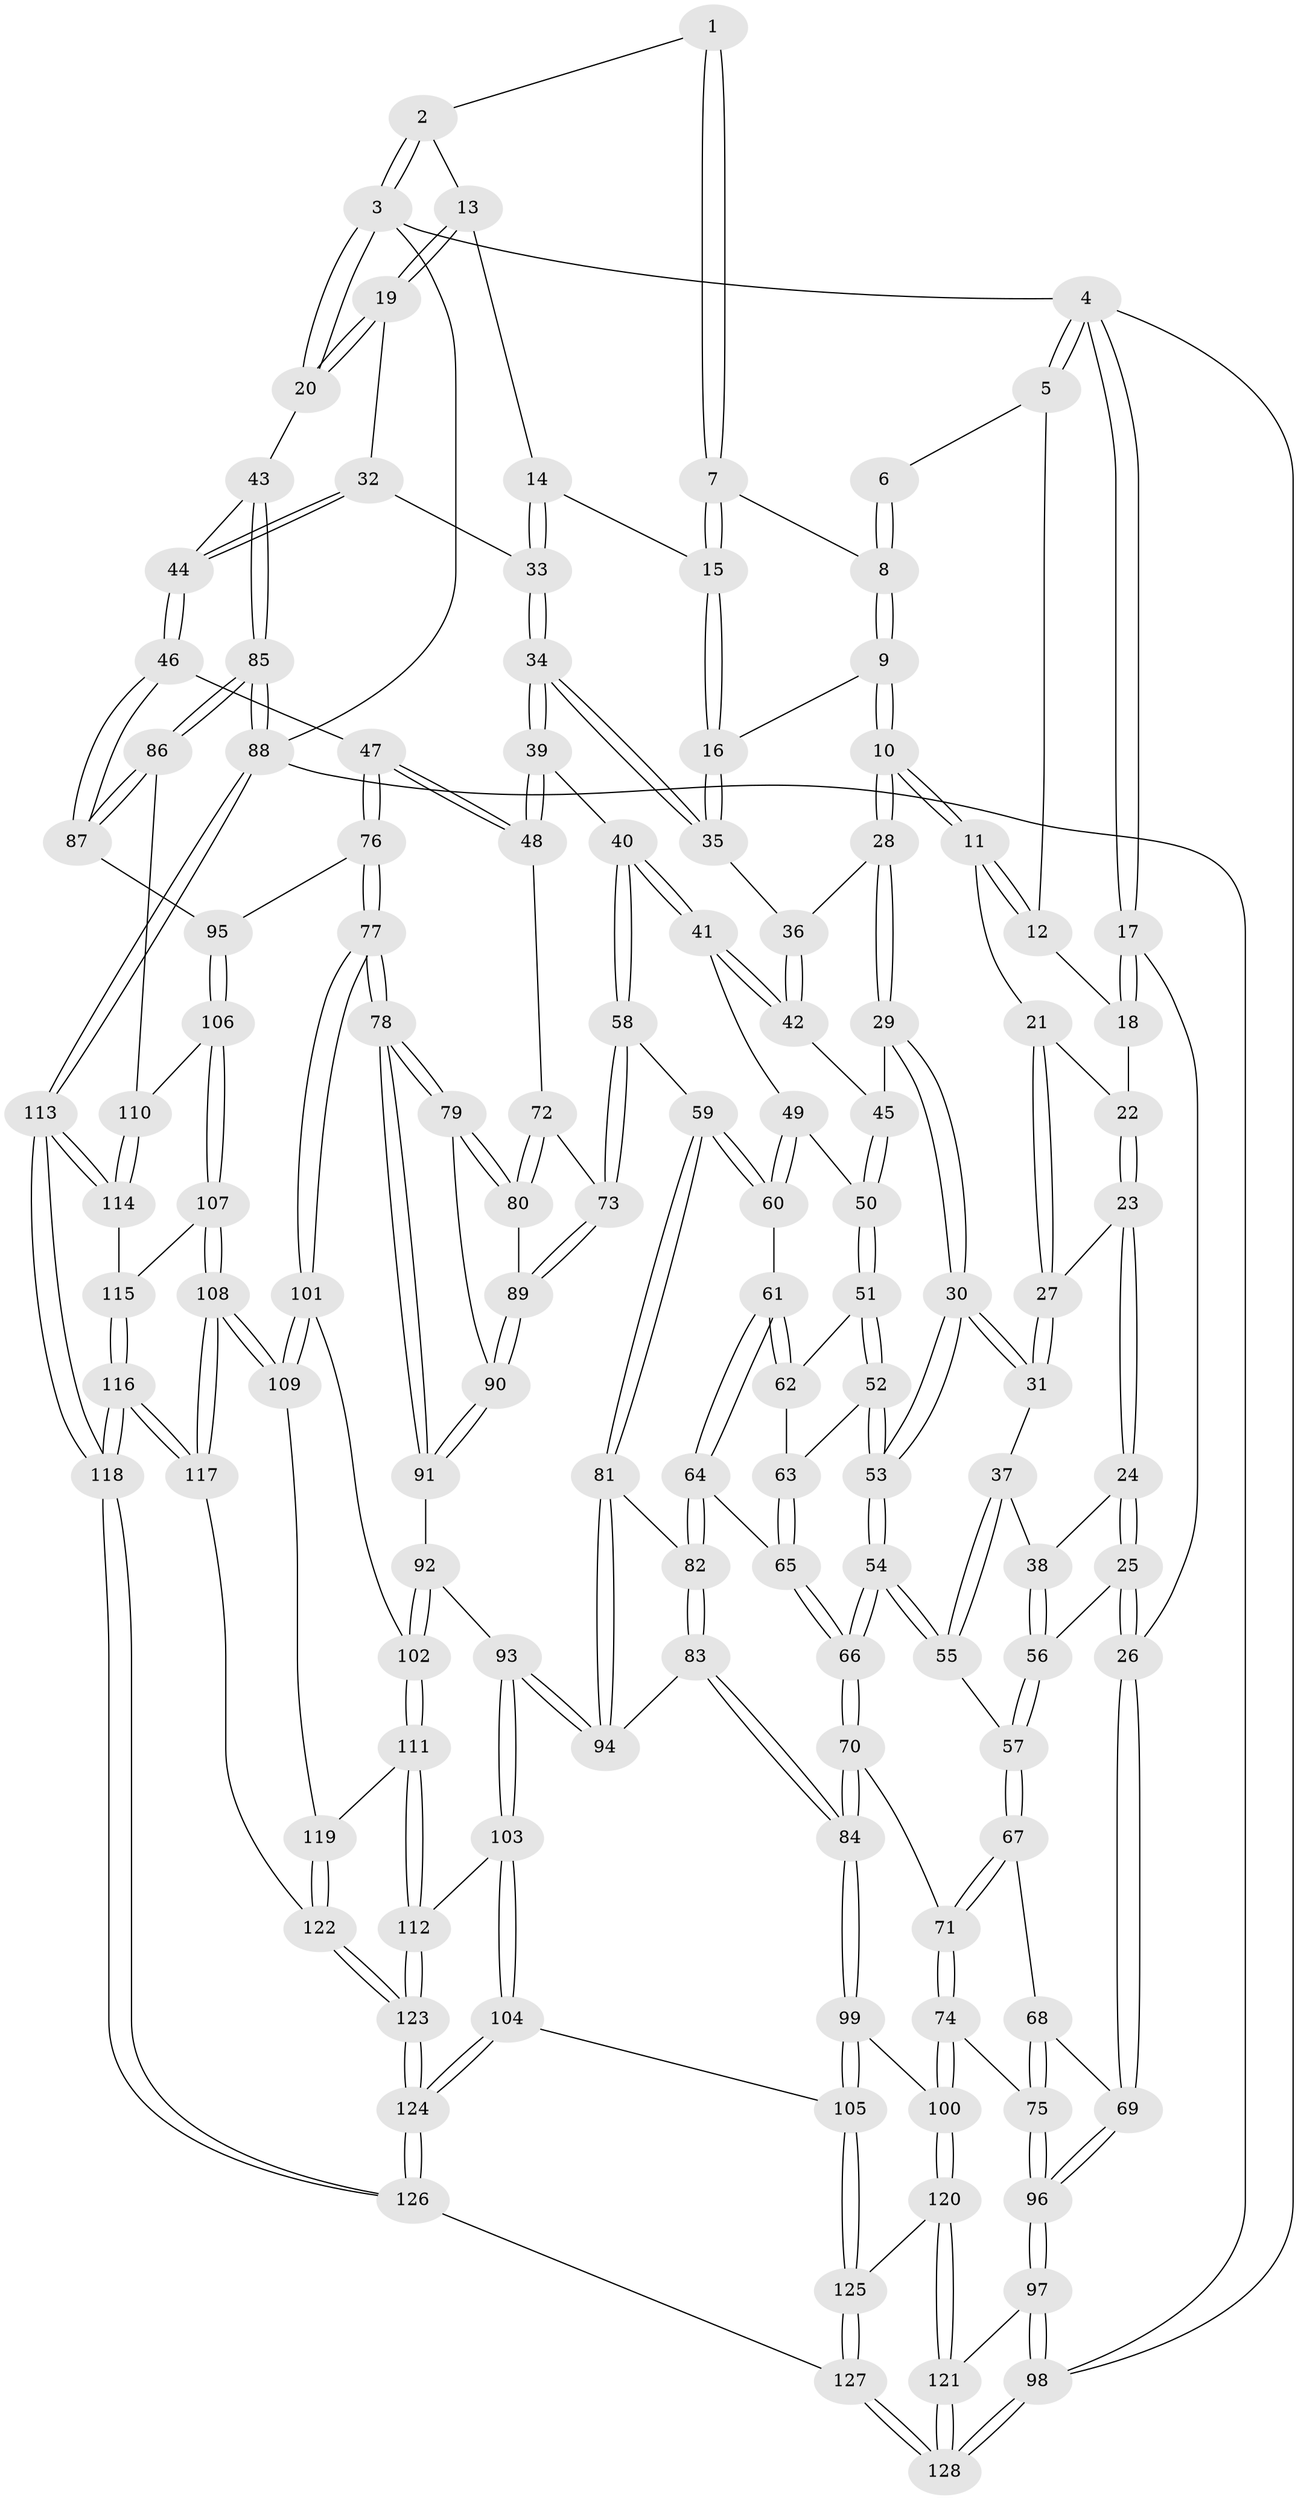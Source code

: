 // Generated by graph-tools (version 1.1) at 2025/27/03/09/25 03:27:05]
// undirected, 128 vertices, 317 edges
graph export_dot {
graph [start="1"]
  node [color=gray90,style=filled];
  1 [pos="+0.7265131895275785+0"];
  2 [pos="+0.7504607955528577+0"];
  3 [pos="+1+0"];
  4 [pos="+0+0"];
  5 [pos="+0.26752776830248476+0"];
  6 [pos="+0.4482905959028024+0"];
  7 [pos="+0.5633398082037063+0.072071853640616"];
  8 [pos="+0.4749919532542374+0.0004163637926477638"];
  9 [pos="+0.45103746581202336+0.11498643945205037"];
  10 [pos="+0.3603397593189811+0.17016812710225498"];
  11 [pos="+0.27508376512945115+0.0602753369774817"];
  12 [pos="+0.24700319255270284+0"];
  13 [pos="+0.7583824654961708+0"];
  14 [pos="+0.6939559878373524+0.10456709379064523"];
  15 [pos="+0.5821964824896106+0.13535795782412788"];
  16 [pos="+0.566181977290272+0.1505936804922504"];
  17 [pos="+0+0.08672225722884544"];
  18 [pos="+0.06454559746867154+0.09376171131764545"];
  19 [pos="+0.8949411044657439+0.12692936196669324"];
  20 [pos="+1+0.12532129053563792"];
  21 [pos="+0.19402649043341344+0.13756965152428055"];
  22 [pos="+0.09383004257195136+0.12602854640154038"];
  23 [pos="+0.10925499960932132+0.22337877398777164"];
  24 [pos="+0+0.2800369092892542"];
  25 [pos="+0+0.27139295112550077"];
  26 [pos="+0+0.24261198268277592"];
  27 [pos="+0.178270339253573+0.24796625768034994"];
  28 [pos="+0.3585516947882184+0.23038129969496315"];
  29 [pos="+0.3355348489510979+0.27290779670536386"];
  30 [pos="+0.27494678293478697+0.3127291829030184"];
  31 [pos="+0.2109138921827272+0.287874426696591"];
  32 [pos="+0.8116848040085837+0.24284942821959696"];
  33 [pos="+0.7662501694488817+0.260654329442162"];
  34 [pos="+0.7151829996206337+0.3504980164834666"];
  35 [pos="+0.5590817840092057+0.2568617488555904"];
  36 [pos="+0.5516501093570145+0.25948306849393726"];
  37 [pos="+0.09885587184677912+0.3519792851138303"];
  38 [pos="+0.09456384693365767+0.3526464793119338"];
  39 [pos="+0.7159655246168767+0.36510000652589747"];
  40 [pos="+0.6112228239545965+0.41056648196666157"];
  41 [pos="+0.5016240066974615+0.38173462888785564"];
  42 [pos="+0.49526930403596475+0.3513841959427987"];
  43 [pos="+1+0.23171905086585678"];
  44 [pos="+1+0.31328553683363586"];
  45 [pos="+0.3890206495493158+0.32305943257177505"];
  46 [pos="+0.8835083805322642+0.45453206761692944"];
  47 [pos="+0.8007241466998989+0.4469623921186513"];
  48 [pos="+0.7369035820178323+0.4017692784679451"];
  49 [pos="+0.49295231824472946+0.3948030177952453"];
  50 [pos="+0.424067250771394+0.4123632906074638"];
  51 [pos="+0.42126018749709304+0.4208072350416421"];
  52 [pos="+0.28785326254233523+0.3887366894937941"];
  53 [pos="+0.2693098957094255+0.37122737013349705"];
  54 [pos="+0.22364507029945627+0.4427982927759854"];
  55 [pos="+0.16947510877117733+0.43301238158718947"];
  56 [pos="+0.06868310579040195+0.45051732798413957"];
  57 [pos="+0.07052402569546708+0.45970435110792224"];
  58 [pos="+0.5324963575291104+0.5002688801499185"];
  59 [pos="+0.5096878985677491+0.4987315799739696"];
  60 [pos="+0.5020828335452966+0.49271115443974856"];
  61 [pos="+0.42186185573410534+0.4750885969143427"];
  62 [pos="+0.41998161867819717+0.4285315189224382"];
  63 [pos="+0.3196695060652832+0.4237418120092228"];
  64 [pos="+0.3844872601066462+0.501288743864608"];
  65 [pos="+0.3627191255988824+0.4901418756960694"];
  66 [pos="+0.2217246684217953+0.5380662721669768"];
  67 [pos="+0.06312983268770117+0.48352706745703455"];
  68 [pos="+0.057365378884482156+0.48628943079729786"];
  69 [pos="+0+0.47470772850500176"];
  70 [pos="+0.21262083008185548+0.5684252261591441"];
  71 [pos="+0.17017341797659874+0.577689653725627"];
  72 [pos="+0.7094235079451453+0.4510185474708508"];
  73 [pos="+0.5566716053813198+0.5283286720627384"];
  74 [pos="+0.044866533305932606+0.6964871033753495"];
  75 [pos="+0+0.6896149167597008"];
  76 [pos="+0.789731535723523+0.6434063165986331"];
  77 [pos="+0.7141576673919077+0.6662019657828899"];
  78 [pos="+0.6859357606592132+0.6382227765775884"];
  79 [pos="+0.6685323169851992+0.5606455210290572"];
  80 [pos="+0.6680281420969756+0.5361524286559115"];
  81 [pos="+0.4732184728088721+0.5653823351990993"];
  82 [pos="+0.38447498127080976+0.5086784472385898"];
  83 [pos="+0.3644302087513269+0.6152149336891304"];
  84 [pos="+0.29798581528773493+0.6486934712131964"];
  85 [pos="+1+0.600693465254929"];
  86 [pos="+1+0.5997448525842503"];
  87 [pos="+0.9383126005127499+0.5124530055225145"];
  88 [pos="+1+1"];
  89 [pos="+0.5616417479849718+0.5355186911183861"];
  90 [pos="+0.5664280569063935+0.5885299303727719"];
  91 [pos="+0.561313372925972+0.6276390285366772"];
  92 [pos="+0.5483651665444115+0.6390770744278426"];
  93 [pos="+0.49472940226305456+0.6627865276213165"];
  94 [pos="+0.4575745715816939+0.6297559392339868"];
  95 [pos="+0.8037983316831361+0.649926163757278"];
  96 [pos="+0+0.7190050502546316"];
  97 [pos="+0+0.832861807302172"];
  98 [pos="+0+1"];
  99 [pos="+0.29576110458893884+0.6900907350141688"];
  100 [pos="+0.13950320440129113+0.7876253419173557"];
  101 [pos="+0.6954676080115352+0.7126099582630537"];
  102 [pos="+0.6423105593177785+0.7506113014492914"];
  103 [pos="+0.48821661542207057+0.7632746669653157"];
  104 [pos="+0.40241287084892874+0.8256458330593451"];
  105 [pos="+0.381399283139231+0.8260791320178228"];
  106 [pos="+0.8481783801404839+0.6785264919506883"];
  107 [pos="+0.8458945210296228+0.7388090407300305"];
  108 [pos="+0.8076067478382019+0.8585150371400521"];
  109 [pos="+0.7918453130867734+0.8470185488942263"];
  110 [pos="+0.9614314041327058+0.6594121653021168"];
  111 [pos="+0.6268969074575483+0.7701557222190127"];
  112 [pos="+0.5823210599974132+0.7929787566345864"];
  113 [pos="+1+1"];
  114 [pos="+0.9561173321742107+0.7283318548722001"];
  115 [pos="+0.9348196075146203+0.7840792779104145"];
  116 [pos="+0.9511367451655449+0.9831378493333541"];
  117 [pos="+0.8186845851887068+0.8849950765542625"];
  118 [pos="+1+1"];
  119 [pos="+0.6811440399255688+0.8340082848926895"];
  120 [pos="+0.1576983767586451+0.8818175983861346"];
  121 [pos="+0.13679161756822233+0.9417843912397396"];
  122 [pos="+0.6249553314398171+0.9659793136285721"];
  123 [pos="+0.6009643249007603+0.9823062899023983"];
  124 [pos="+0.5726474661716084+1"];
  125 [pos="+0.3749082497706655+0.8325658714992329"];
  126 [pos="+0.5559533632586992+1"];
  127 [pos="+0.26753471317740113+1"];
  128 [pos="+0.22093626663481772+1"];
  1 -- 2;
  1 -- 7;
  1 -- 7;
  2 -- 3;
  2 -- 3;
  2 -- 13;
  3 -- 4;
  3 -- 20;
  3 -- 20;
  3 -- 88;
  4 -- 5;
  4 -- 5;
  4 -- 17;
  4 -- 17;
  4 -- 98;
  5 -- 6;
  5 -- 12;
  6 -- 8;
  6 -- 8;
  7 -- 8;
  7 -- 15;
  7 -- 15;
  8 -- 9;
  8 -- 9;
  9 -- 10;
  9 -- 10;
  9 -- 16;
  10 -- 11;
  10 -- 11;
  10 -- 28;
  10 -- 28;
  11 -- 12;
  11 -- 12;
  11 -- 21;
  12 -- 18;
  13 -- 14;
  13 -- 19;
  13 -- 19;
  14 -- 15;
  14 -- 33;
  14 -- 33;
  15 -- 16;
  15 -- 16;
  16 -- 35;
  16 -- 35;
  17 -- 18;
  17 -- 18;
  17 -- 26;
  18 -- 22;
  19 -- 20;
  19 -- 20;
  19 -- 32;
  20 -- 43;
  21 -- 22;
  21 -- 27;
  21 -- 27;
  22 -- 23;
  22 -- 23;
  23 -- 24;
  23 -- 24;
  23 -- 27;
  24 -- 25;
  24 -- 25;
  24 -- 38;
  25 -- 26;
  25 -- 26;
  25 -- 56;
  26 -- 69;
  26 -- 69;
  27 -- 31;
  27 -- 31;
  28 -- 29;
  28 -- 29;
  28 -- 36;
  29 -- 30;
  29 -- 30;
  29 -- 45;
  30 -- 31;
  30 -- 31;
  30 -- 53;
  30 -- 53;
  31 -- 37;
  32 -- 33;
  32 -- 44;
  32 -- 44;
  33 -- 34;
  33 -- 34;
  34 -- 35;
  34 -- 35;
  34 -- 39;
  34 -- 39;
  35 -- 36;
  36 -- 42;
  36 -- 42;
  37 -- 38;
  37 -- 55;
  37 -- 55;
  38 -- 56;
  38 -- 56;
  39 -- 40;
  39 -- 48;
  39 -- 48;
  40 -- 41;
  40 -- 41;
  40 -- 58;
  40 -- 58;
  41 -- 42;
  41 -- 42;
  41 -- 49;
  42 -- 45;
  43 -- 44;
  43 -- 85;
  43 -- 85;
  44 -- 46;
  44 -- 46;
  45 -- 50;
  45 -- 50;
  46 -- 47;
  46 -- 87;
  46 -- 87;
  47 -- 48;
  47 -- 48;
  47 -- 76;
  47 -- 76;
  48 -- 72;
  49 -- 50;
  49 -- 60;
  49 -- 60;
  50 -- 51;
  50 -- 51;
  51 -- 52;
  51 -- 52;
  51 -- 62;
  52 -- 53;
  52 -- 53;
  52 -- 63;
  53 -- 54;
  53 -- 54;
  54 -- 55;
  54 -- 55;
  54 -- 66;
  54 -- 66;
  55 -- 57;
  56 -- 57;
  56 -- 57;
  57 -- 67;
  57 -- 67;
  58 -- 59;
  58 -- 73;
  58 -- 73;
  59 -- 60;
  59 -- 60;
  59 -- 81;
  59 -- 81;
  60 -- 61;
  61 -- 62;
  61 -- 62;
  61 -- 64;
  61 -- 64;
  62 -- 63;
  63 -- 65;
  63 -- 65;
  64 -- 65;
  64 -- 82;
  64 -- 82;
  65 -- 66;
  65 -- 66;
  66 -- 70;
  66 -- 70;
  67 -- 68;
  67 -- 71;
  67 -- 71;
  68 -- 69;
  68 -- 75;
  68 -- 75;
  69 -- 96;
  69 -- 96;
  70 -- 71;
  70 -- 84;
  70 -- 84;
  71 -- 74;
  71 -- 74;
  72 -- 73;
  72 -- 80;
  72 -- 80;
  73 -- 89;
  73 -- 89;
  74 -- 75;
  74 -- 100;
  74 -- 100;
  75 -- 96;
  75 -- 96;
  76 -- 77;
  76 -- 77;
  76 -- 95;
  77 -- 78;
  77 -- 78;
  77 -- 101;
  77 -- 101;
  78 -- 79;
  78 -- 79;
  78 -- 91;
  78 -- 91;
  79 -- 80;
  79 -- 80;
  79 -- 90;
  80 -- 89;
  81 -- 82;
  81 -- 94;
  81 -- 94;
  82 -- 83;
  82 -- 83;
  83 -- 84;
  83 -- 84;
  83 -- 94;
  84 -- 99;
  84 -- 99;
  85 -- 86;
  85 -- 86;
  85 -- 88;
  85 -- 88;
  86 -- 87;
  86 -- 87;
  86 -- 110;
  87 -- 95;
  88 -- 113;
  88 -- 113;
  88 -- 98;
  89 -- 90;
  89 -- 90;
  90 -- 91;
  90 -- 91;
  91 -- 92;
  92 -- 93;
  92 -- 102;
  92 -- 102;
  93 -- 94;
  93 -- 94;
  93 -- 103;
  93 -- 103;
  95 -- 106;
  95 -- 106;
  96 -- 97;
  96 -- 97;
  97 -- 98;
  97 -- 98;
  97 -- 121;
  98 -- 128;
  98 -- 128;
  99 -- 100;
  99 -- 105;
  99 -- 105;
  100 -- 120;
  100 -- 120;
  101 -- 102;
  101 -- 109;
  101 -- 109;
  102 -- 111;
  102 -- 111;
  103 -- 104;
  103 -- 104;
  103 -- 112;
  104 -- 105;
  104 -- 124;
  104 -- 124;
  105 -- 125;
  105 -- 125;
  106 -- 107;
  106 -- 107;
  106 -- 110;
  107 -- 108;
  107 -- 108;
  107 -- 115;
  108 -- 109;
  108 -- 109;
  108 -- 117;
  108 -- 117;
  109 -- 119;
  110 -- 114;
  110 -- 114;
  111 -- 112;
  111 -- 112;
  111 -- 119;
  112 -- 123;
  112 -- 123;
  113 -- 114;
  113 -- 114;
  113 -- 118;
  113 -- 118;
  114 -- 115;
  115 -- 116;
  115 -- 116;
  116 -- 117;
  116 -- 117;
  116 -- 118;
  116 -- 118;
  117 -- 122;
  118 -- 126;
  118 -- 126;
  119 -- 122;
  119 -- 122;
  120 -- 121;
  120 -- 121;
  120 -- 125;
  121 -- 128;
  121 -- 128;
  122 -- 123;
  122 -- 123;
  123 -- 124;
  123 -- 124;
  124 -- 126;
  124 -- 126;
  125 -- 127;
  125 -- 127;
  126 -- 127;
  127 -- 128;
  127 -- 128;
}

